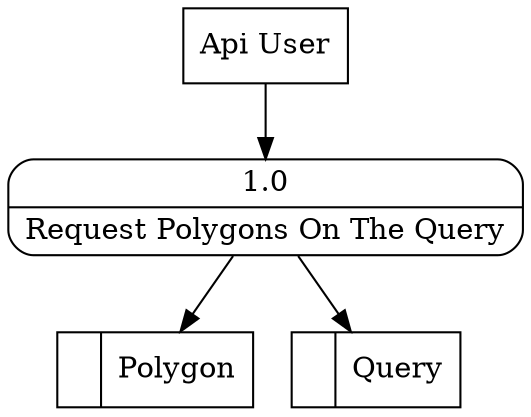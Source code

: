 digraph dfd2{ 
node[shape=record]
200 [label="<f0>  |<f1> Polygon " ];
201 [label="<f0>  |<f1> Query " ];
202 [label="Api User" shape=box];
203 [label="{<f0> 1.0|<f1> Request Polygons On The Query }" shape=Mrecord];
202 -> 203
203 -> 200
203 -> 201
}